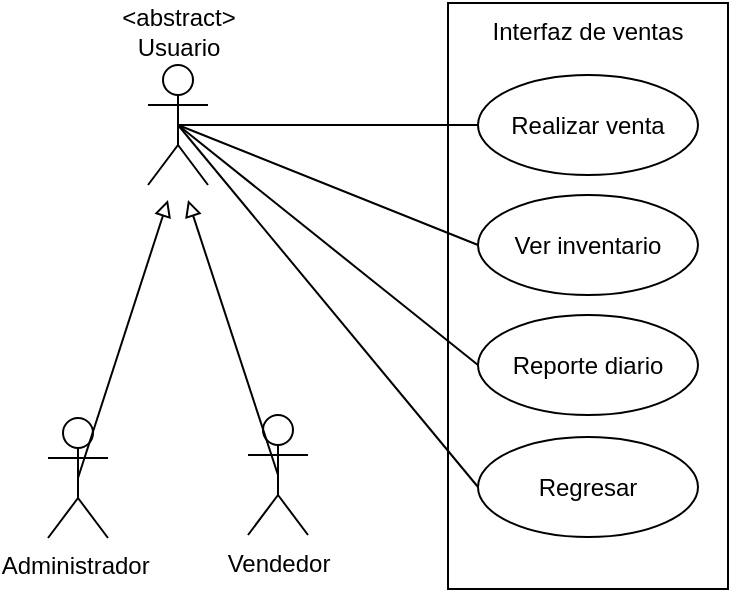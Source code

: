 <mxfile version="22.1.7" type="github">
  <diagram name="Página-1" id="cMRzL3-NW-OwN9MfLpKQ">
    <mxGraphModel dx="1050" dy="522" grid="1" gridSize="10" guides="1" tooltips="1" connect="1" arrows="1" fold="1" page="1" pageScale="1" pageWidth="1169" pageHeight="827" math="0" shadow="0">
      <root>
        <mxCell id="0" />
        <mxCell id="1" parent="0" />
        <mxCell id="x8vWO0qpcUhUxV6mQIF7-2" value="Interfaz de ventas" style="rounded=0;whiteSpace=wrap;html=1;fillColor=none;verticalAlign=top;" parent="1" vertex="1">
          <mxGeometry x="260" y="121.5" width="140" height="293" as="geometry" />
        </mxCell>
        <mxCell id="x8vWO0qpcUhUxV6mQIF7-3" value="Realizar venta" style="ellipse;whiteSpace=wrap;html=1;fillColor=none;" parent="1" vertex="1">
          <mxGeometry x="275" y="157.5" width="110" height="50" as="geometry" />
        </mxCell>
        <mxCell id="x8vWO0qpcUhUxV6mQIF7-4" value="Ver inventario" style="ellipse;whiteSpace=wrap;html=1;fillColor=none;" parent="1" vertex="1">
          <mxGeometry x="275" y="217.5" width="110" height="50" as="geometry" />
        </mxCell>
        <mxCell id="x8vWO0qpcUhUxV6mQIF7-5" value="Reporte diario" style="ellipse;whiteSpace=wrap;html=1;fillColor=none;spacingTop=1;" parent="1" vertex="1">
          <mxGeometry x="275" y="277.5" width="110" height="50" as="geometry" />
        </mxCell>
        <mxCell id="x8vWO0qpcUhUxV6mQIF7-6" value="" style="endArrow=none;html=1;rounded=0;exitX=0.5;exitY=0.5;exitDx=0;exitDy=0;exitPerimeter=0;entryX=0;entryY=0.5;entryDx=0;entryDy=0;" parent="1" source="x8vWO0qpcUhUxV6mQIF7-1" target="x8vWO0qpcUhUxV6mQIF7-3" edge="1">
          <mxGeometry width="50" height="50" relative="1" as="geometry">
            <mxPoint x="150" y="440" as="sourcePoint" />
            <mxPoint x="200" y="390" as="targetPoint" />
          </mxGeometry>
        </mxCell>
        <mxCell id="x8vWO0qpcUhUxV6mQIF7-7" value="" style="endArrow=none;html=1;rounded=0;exitX=0.5;exitY=0.5;exitDx=0;exitDy=0;exitPerimeter=0;entryX=0;entryY=0.5;entryDx=0;entryDy=0;" parent="1" source="x8vWO0qpcUhUxV6mQIF7-1" target="x8vWO0qpcUhUxV6mQIF7-4" edge="1">
          <mxGeometry width="50" height="50" relative="1" as="geometry">
            <mxPoint x="195" y="270" as="sourcePoint" />
            <mxPoint x="295" y="205" as="targetPoint" />
          </mxGeometry>
        </mxCell>
        <mxCell id="x8vWO0qpcUhUxV6mQIF7-8" value="" style="endArrow=none;html=1;rounded=0;entryX=0;entryY=0.5;entryDx=0;entryDy=0;exitX=0.5;exitY=0.5;exitDx=0;exitDy=0;exitPerimeter=0;" parent="1" source="x8vWO0qpcUhUxV6mQIF7-1" target="x8vWO0qpcUhUxV6mQIF7-5" edge="1">
          <mxGeometry width="50" height="50" relative="1" as="geometry">
            <mxPoint x="195" y="270" as="sourcePoint" />
            <mxPoint x="295" y="265" as="targetPoint" />
          </mxGeometry>
        </mxCell>
        <mxCell id="R5iUaqimGx2eMHDpcjb--1" value="Regresar" style="ellipse;whiteSpace=wrap;html=1;fillColor=none;" parent="1" vertex="1">
          <mxGeometry x="275" y="338.5" width="110" height="50" as="geometry" />
        </mxCell>
        <mxCell id="R5iUaqimGx2eMHDpcjb--3" value="" style="endArrow=none;html=1;rounded=0;entryX=0;entryY=0.5;entryDx=0;entryDy=0;exitX=0.5;exitY=0.5;exitDx=0;exitDy=0;exitPerimeter=0;" parent="1" source="x8vWO0qpcUhUxV6mQIF7-1" target="R5iUaqimGx2eMHDpcjb--1" edge="1">
          <mxGeometry width="50" height="50" relative="1" as="geometry">
            <mxPoint x="125" y="183" as="sourcePoint" />
            <mxPoint x="285" y="313" as="targetPoint" />
          </mxGeometry>
        </mxCell>
        <mxCell id="eRN0JZi_lPUWdAVo_dpE-1" value="Administrador&amp;nbsp;" style="shape=umlActor;verticalLabelPosition=bottom;verticalAlign=top;html=1;outlineConnect=0;fillColor=none;" vertex="1" parent="1">
          <mxGeometry x="60" y="329" width="30" height="60" as="geometry" />
        </mxCell>
        <mxCell id="eRN0JZi_lPUWdAVo_dpE-2" value="Vendedor" style="shape=umlActor;verticalLabelPosition=bottom;verticalAlign=top;html=1;outlineConnect=0;fillColor=none;" vertex="1" parent="1">
          <mxGeometry x="160" y="327.5" width="30" height="60" as="geometry" />
        </mxCell>
        <mxCell id="eRN0JZi_lPUWdAVo_dpE-3" value="" style="endArrow=block;html=1;rounded=0;exitX=0.5;exitY=0.5;exitDx=0;exitDy=0;exitPerimeter=0;endFill=0;" edge="1" parent="1" source="eRN0JZi_lPUWdAVo_dpE-1">
          <mxGeometry width="50" height="50" relative="1" as="geometry">
            <mxPoint x="70" y="310" as="sourcePoint" />
            <mxPoint x="120" y="220" as="targetPoint" />
          </mxGeometry>
        </mxCell>
        <mxCell id="eRN0JZi_lPUWdAVo_dpE-4" value="" style="endArrow=block;html=1;rounded=0;exitX=0.5;exitY=0.5;exitDx=0;exitDy=0;exitPerimeter=0;endFill=0;" edge="1" parent="1" source="eRN0JZi_lPUWdAVo_dpE-2">
          <mxGeometry width="50" height="50" relative="1" as="geometry">
            <mxPoint x="85" y="369" as="sourcePoint" />
            <mxPoint x="130" y="220" as="targetPoint" />
          </mxGeometry>
        </mxCell>
        <mxCell id="x8vWO0qpcUhUxV6mQIF7-1" value="&amp;lt;abstract&amp;gt;&lt;br&gt;Usuario" style="shape=umlActor;verticalLabelPosition=top;verticalAlign=bottom;html=1;outlineConnect=0;fillColor=none;labelPosition=center;align=center;" parent="1" vertex="1">
          <mxGeometry x="110" y="152.5" width="30" height="60" as="geometry" />
        </mxCell>
      </root>
    </mxGraphModel>
  </diagram>
</mxfile>

